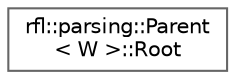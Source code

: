 digraph "类继承关系图"
{
 // LATEX_PDF_SIZE
  bgcolor="transparent";
  edge [fontname=Helvetica,fontsize=10,labelfontname=Helvetica,labelfontsize=10];
  node [fontname=Helvetica,fontsize=10,shape=box,height=0.2,width=0.4];
  rankdir="LR";
  Node0 [id="Node000000",label="rfl::parsing::Parent\l\< W \>::Root",height=0.2,width=0.4,color="grey40", fillcolor="white", style="filled",URL="$structrfl_1_1parsing_1_1_parent_1_1_root.html",tooltip=" "];
}
